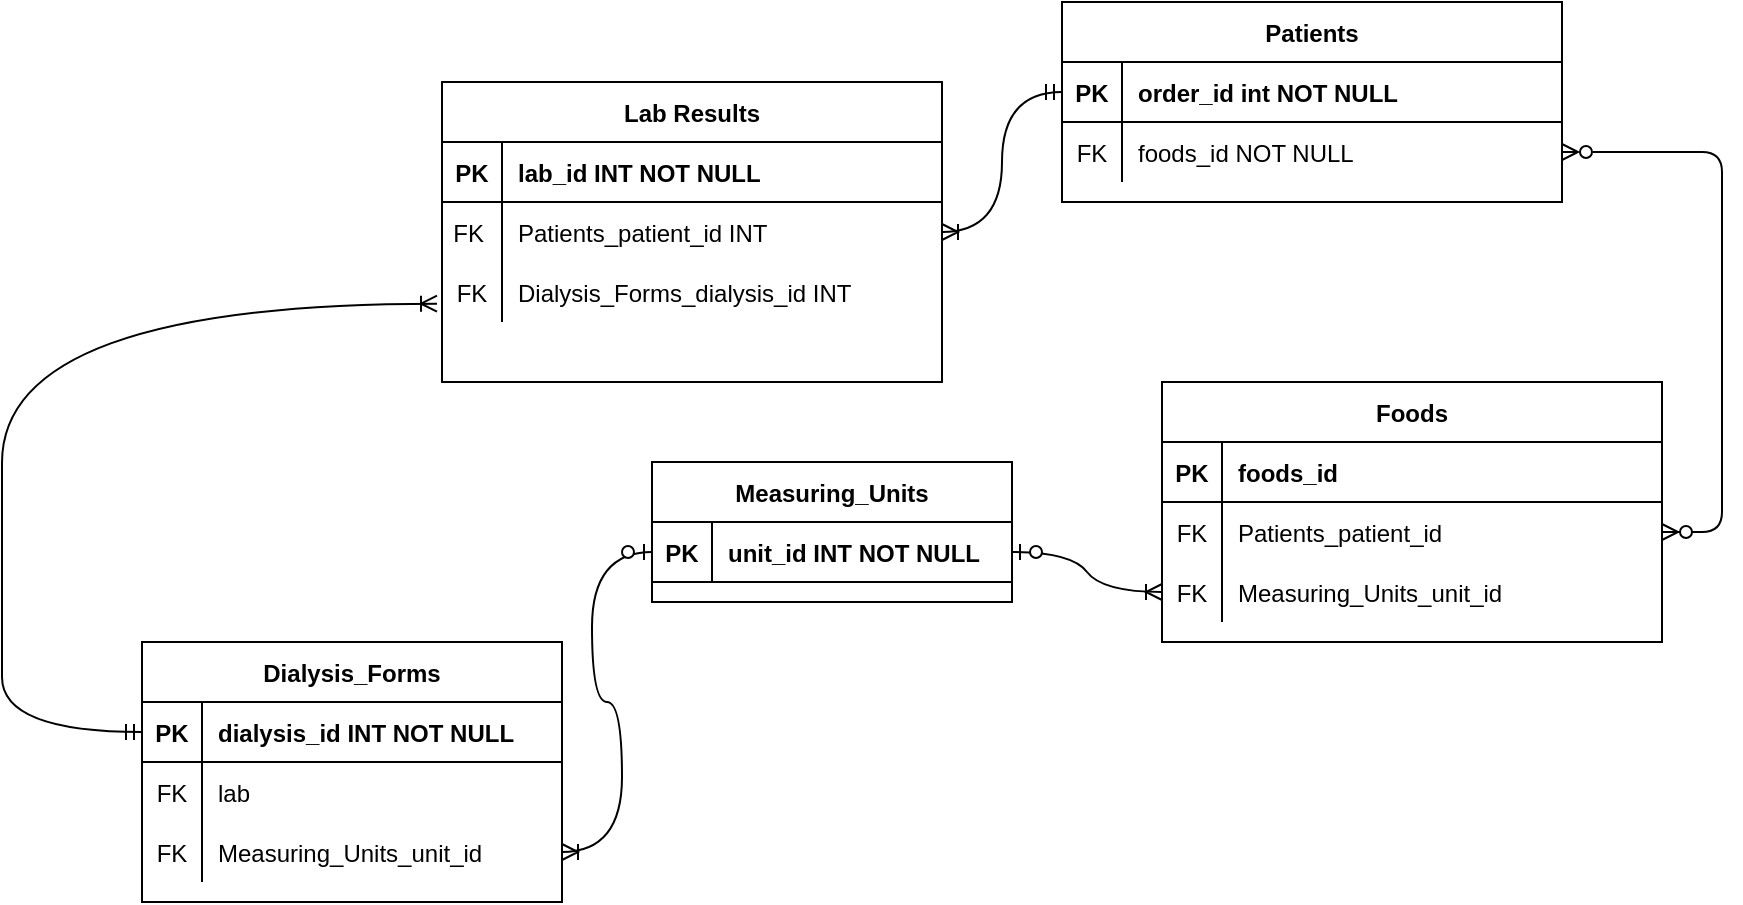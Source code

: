 <mxfile version="17.4.6" type="device"><diagram id="R2lEEEUBdFMjLlhIrx00" name="Page-1"><mxGraphModel dx="2192" dy="582" grid="1" gridSize="10" guides="1" tooltips="1" connect="1" arrows="1" fold="1" page="1" pageScale="1" pageWidth="850" pageHeight="1100" math="0" shadow="0" extFonts="Permanent Marker^https://fonts.googleapis.com/css?family=Permanent+Marker"><root><mxCell id="0"/><mxCell id="1" parent="0"/><mxCell id="Av7wNNmfinrTqVrN7h57-48" value="" style="edgeStyle=entityRelationEdgeStyle;endArrow=ERzeroToMany;startArrow=ERzeroToMany;endFill=1;startFill=0;exitX=1;exitY=0.5;exitDx=0;exitDy=0;" edge="1" parent="1" source="Av7wNNmfinrTqVrN7h57-53" target="Av7wNNmfinrTqVrN7h57-60"><mxGeometry width="100" height="100" relative="1" as="geometry"><mxPoint x="730" y="170" as="sourcePoint"/><mxPoint x="460" y="205" as="targetPoint"/></mxGeometry></mxCell><mxCell id="Av7wNNmfinrTqVrN7h57-49" value="Patients" style="shape=table;startSize=30;container=1;collapsible=1;childLayout=tableLayout;fixedRows=1;rowLines=0;fontStyle=1;align=center;resizeLast=1;" vertex="1" parent="1"><mxGeometry x="450" y="120" width="250" height="100" as="geometry"/></mxCell><mxCell id="Av7wNNmfinrTqVrN7h57-50" value="" style="shape=partialRectangle;collapsible=0;dropTarget=0;pointerEvents=0;fillColor=none;points=[[0,0.5],[1,0.5]];portConstraint=eastwest;top=0;left=0;right=0;bottom=1;" vertex="1" parent="Av7wNNmfinrTqVrN7h57-49"><mxGeometry y="30" width="250" height="30" as="geometry"/></mxCell><mxCell id="Av7wNNmfinrTqVrN7h57-51" value="PK" style="shape=partialRectangle;overflow=hidden;connectable=0;fillColor=none;top=0;left=0;bottom=0;right=0;fontStyle=1;" vertex="1" parent="Av7wNNmfinrTqVrN7h57-50"><mxGeometry width="30" height="30" as="geometry"><mxRectangle width="30" height="30" as="alternateBounds"/></mxGeometry></mxCell><mxCell id="Av7wNNmfinrTqVrN7h57-52" value="order_id int NOT NULL " style="shape=partialRectangle;overflow=hidden;connectable=0;fillColor=none;top=0;left=0;bottom=0;right=0;align=left;spacingLeft=6;fontStyle=1;" vertex="1" parent="Av7wNNmfinrTqVrN7h57-50"><mxGeometry x="30" width="220" height="30" as="geometry"><mxRectangle width="220" height="30" as="alternateBounds"/></mxGeometry></mxCell><mxCell id="Av7wNNmfinrTqVrN7h57-53" value="" style="shape=partialRectangle;collapsible=0;dropTarget=0;pointerEvents=0;fillColor=none;points=[[0,0.5],[1,0.5]];portConstraint=eastwest;top=0;left=0;right=0;bottom=0;" vertex="1" parent="Av7wNNmfinrTqVrN7h57-49"><mxGeometry y="60" width="250" height="30" as="geometry"/></mxCell><mxCell id="Av7wNNmfinrTqVrN7h57-54" value="FK" style="shape=partialRectangle;overflow=hidden;connectable=0;fillColor=none;top=0;left=0;bottom=0;right=0;" vertex="1" parent="Av7wNNmfinrTqVrN7h57-53"><mxGeometry width="30" height="30" as="geometry"><mxRectangle width="30" height="30" as="alternateBounds"/></mxGeometry></mxCell><mxCell id="Av7wNNmfinrTqVrN7h57-55" value="foods_id NOT NULL" style="shape=partialRectangle;overflow=hidden;connectable=0;fillColor=none;top=0;left=0;bottom=0;right=0;align=left;spacingLeft=6;" vertex="1" parent="Av7wNNmfinrTqVrN7h57-53"><mxGeometry x="30" width="220" height="30" as="geometry"><mxRectangle width="220" height="30" as="alternateBounds"/></mxGeometry></mxCell><mxCell id="Av7wNNmfinrTqVrN7h57-56" value="Foods" style="shape=table;startSize=30;container=1;collapsible=1;childLayout=tableLayout;fixedRows=1;rowLines=0;fontStyle=1;align=center;resizeLast=1;" vertex="1" parent="1"><mxGeometry x="500" y="310" width="250" height="130" as="geometry"/></mxCell><mxCell id="Av7wNNmfinrTqVrN7h57-57" value="" style="shape=partialRectangle;collapsible=0;dropTarget=0;pointerEvents=0;fillColor=none;points=[[0,0.5],[1,0.5]];portConstraint=eastwest;top=0;left=0;right=0;bottom=1;" vertex="1" parent="Av7wNNmfinrTqVrN7h57-56"><mxGeometry y="30" width="250" height="30" as="geometry"/></mxCell><mxCell id="Av7wNNmfinrTqVrN7h57-58" value="PK" style="shape=partialRectangle;overflow=hidden;connectable=0;fillColor=none;top=0;left=0;bottom=0;right=0;fontStyle=1;" vertex="1" parent="Av7wNNmfinrTqVrN7h57-57"><mxGeometry width="30" height="30" as="geometry"><mxRectangle width="30" height="30" as="alternateBounds"/></mxGeometry></mxCell><mxCell id="Av7wNNmfinrTqVrN7h57-59" value="foods_id" style="shape=partialRectangle;overflow=hidden;connectable=0;fillColor=none;top=0;left=0;bottom=0;right=0;align=left;spacingLeft=6;fontStyle=1;" vertex="1" parent="Av7wNNmfinrTqVrN7h57-57"><mxGeometry x="30" width="220" height="30" as="geometry"><mxRectangle width="220" height="30" as="alternateBounds"/></mxGeometry></mxCell><mxCell id="Av7wNNmfinrTqVrN7h57-60" value="" style="shape=partialRectangle;collapsible=0;dropTarget=0;pointerEvents=0;fillColor=none;points=[[0,0.5],[1,0.5]];portConstraint=eastwest;top=0;left=0;right=0;bottom=0;" vertex="1" parent="Av7wNNmfinrTqVrN7h57-56"><mxGeometry y="60" width="250" height="30" as="geometry"/></mxCell><mxCell id="Av7wNNmfinrTqVrN7h57-61" value="FK" style="shape=partialRectangle;overflow=hidden;connectable=0;fillColor=none;top=0;left=0;bottom=0;right=0;" vertex="1" parent="Av7wNNmfinrTqVrN7h57-60"><mxGeometry width="30" height="30" as="geometry"><mxRectangle width="30" height="30" as="alternateBounds"/></mxGeometry></mxCell><mxCell id="Av7wNNmfinrTqVrN7h57-62" value="Patients_patient_id" style="shape=partialRectangle;overflow=hidden;connectable=0;fillColor=none;top=0;left=0;bottom=0;right=0;align=left;spacingLeft=6;" vertex="1" parent="Av7wNNmfinrTqVrN7h57-60"><mxGeometry x="30" width="220" height="30" as="geometry"><mxRectangle width="220" height="30" as="alternateBounds"/></mxGeometry></mxCell><mxCell id="Av7wNNmfinrTqVrN7h57-63" style="shape=partialRectangle;collapsible=0;dropTarget=0;pointerEvents=0;fillColor=none;points=[[0,0.5],[1,0.5]];portConstraint=eastwest;top=0;left=0;right=0;bottom=0;" vertex="1" parent="Av7wNNmfinrTqVrN7h57-56"><mxGeometry y="90" width="250" height="30" as="geometry"/></mxCell><mxCell id="Av7wNNmfinrTqVrN7h57-64" value="FK" style="shape=partialRectangle;overflow=hidden;connectable=0;fillColor=none;top=0;left=0;bottom=0;right=0;" vertex="1" parent="Av7wNNmfinrTqVrN7h57-63"><mxGeometry width="30" height="30" as="geometry"><mxRectangle width="30" height="30" as="alternateBounds"/></mxGeometry></mxCell><mxCell id="Av7wNNmfinrTqVrN7h57-65" value="Measuring_Units_unit_id" style="shape=partialRectangle;overflow=hidden;connectable=0;fillColor=none;top=0;left=0;bottom=0;right=0;align=left;spacingLeft=6;" vertex="1" parent="Av7wNNmfinrTqVrN7h57-63"><mxGeometry x="30" width="220" height="30" as="geometry"><mxRectangle width="220" height="30" as="alternateBounds"/></mxGeometry></mxCell><mxCell id="Av7wNNmfinrTqVrN7h57-66" value="Lab Results" style="shape=table;startSize=30;container=1;collapsible=1;childLayout=tableLayout;fixedRows=1;rowLines=0;fontStyle=1;align=center;resizeLast=1;" vertex="1" parent="1"><mxGeometry x="140" y="160" width="250" height="150" as="geometry"/></mxCell><mxCell id="Av7wNNmfinrTqVrN7h57-67" value="" style="shape=partialRectangle;collapsible=0;dropTarget=0;pointerEvents=0;fillColor=none;points=[[0,0.5],[1,0.5]];portConstraint=eastwest;top=0;left=0;right=0;bottom=1;" vertex="1" parent="Av7wNNmfinrTqVrN7h57-66"><mxGeometry y="30" width="250" height="30" as="geometry"/></mxCell><mxCell id="Av7wNNmfinrTqVrN7h57-68" value="PK" style="shape=partialRectangle;overflow=hidden;connectable=0;fillColor=none;top=0;left=0;bottom=0;right=0;fontStyle=1;" vertex="1" parent="Av7wNNmfinrTqVrN7h57-67"><mxGeometry width="30" height="30" as="geometry"><mxRectangle width="30" height="30" as="alternateBounds"/></mxGeometry></mxCell><mxCell id="Av7wNNmfinrTqVrN7h57-69" value="lab_id INT NOT NULL" style="shape=partialRectangle;overflow=hidden;connectable=0;fillColor=none;top=0;left=0;bottom=0;right=0;align=left;spacingLeft=6;fontStyle=1;" vertex="1" parent="Av7wNNmfinrTqVrN7h57-67"><mxGeometry x="30" width="220" height="30" as="geometry"><mxRectangle width="220" height="30" as="alternateBounds"/></mxGeometry></mxCell><mxCell id="Av7wNNmfinrTqVrN7h57-70" value="" style="shape=partialRectangle;collapsible=0;dropTarget=0;pointerEvents=0;fillColor=none;points=[[0,0.5],[1,0.5]];portConstraint=eastwest;top=0;left=0;right=0;bottom=0;" vertex="1" parent="Av7wNNmfinrTqVrN7h57-66"><mxGeometry y="60" width="250" height="30" as="geometry"/></mxCell><mxCell id="Av7wNNmfinrTqVrN7h57-71" value="FK " style="shape=partialRectangle;overflow=hidden;connectable=0;fillColor=none;top=0;left=0;bottom=0;right=0;" vertex="1" parent="Av7wNNmfinrTqVrN7h57-70"><mxGeometry width="30" height="30" as="geometry"><mxRectangle width="30" height="30" as="alternateBounds"/></mxGeometry></mxCell><mxCell id="Av7wNNmfinrTqVrN7h57-72" value="Patients_patient_id INT" style="shape=partialRectangle;overflow=hidden;connectable=0;fillColor=none;top=0;left=0;bottom=0;right=0;align=left;spacingLeft=6;" vertex="1" parent="Av7wNNmfinrTqVrN7h57-70"><mxGeometry x="30" width="220" height="30" as="geometry"><mxRectangle width="220" height="30" as="alternateBounds"/></mxGeometry></mxCell><mxCell id="Av7wNNmfinrTqVrN7h57-73" style="shape=partialRectangle;collapsible=0;dropTarget=0;pointerEvents=0;fillColor=none;points=[[0,0.5],[1,0.5]];portConstraint=eastwest;top=0;left=0;right=0;bottom=0;" vertex="1" parent="Av7wNNmfinrTqVrN7h57-66"><mxGeometry y="90" width="250" height="30" as="geometry"/></mxCell><mxCell id="Av7wNNmfinrTqVrN7h57-74" value="FK" style="shape=partialRectangle;overflow=hidden;connectable=0;fillColor=none;top=0;left=0;bottom=0;right=0;" vertex="1" parent="Av7wNNmfinrTqVrN7h57-73"><mxGeometry width="30" height="30" as="geometry"><mxRectangle width="30" height="30" as="alternateBounds"/></mxGeometry></mxCell><mxCell id="Av7wNNmfinrTqVrN7h57-75" value="Dialysis_Forms_dialysis_id INT" style="shape=partialRectangle;overflow=hidden;connectable=0;fillColor=none;top=0;left=0;bottom=0;right=0;align=left;spacingLeft=6;" vertex="1" parent="Av7wNNmfinrTqVrN7h57-73"><mxGeometry x="30" width="220" height="30" as="geometry"><mxRectangle width="220" height="30" as="alternateBounds"/></mxGeometry></mxCell><mxCell id="Av7wNNmfinrTqVrN7h57-76" value="Dialysis_Forms" style="shape=table;startSize=30;container=1;collapsible=1;childLayout=tableLayout;fixedRows=1;rowLines=0;fontStyle=1;align=center;resizeLast=1;" vertex="1" parent="1"><mxGeometry x="-10" y="440" width="210" height="130" as="geometry"/></mxCell><mxCell id="Av7wNNmfinrTqVrN7h57-77" value="" style="shape=tableRow;horizontal=0;startSize=0;swimlaneHead=0;swimlaneBody=0;fillColor=none;collapsible=0;dropTarget=0;points=[[0,0.5],[1,0.5]];portConstraint=eastwest;top=0;left=0;right=0;bottom=1;" vertex="1" parent="Av7wNNmfinrTqVrN7h57-76"><mxGeometry y="30" width="210" height="30" as="geometry"/></mxCell><mxCell id="Av7wNNmfinrTqVrN7h57-78" value="PK" style="shape=partialRectangle;connectable=0;fillColor=none;top=0;left=0;bottom=0;right=0;fontStyle=1;overflow=hidden;" vertex="1" parent="Av7wNNmfinrTqVrN7h57-77"><mxGeometry width="30" height="30" as="geometry"><mxRectangle width="30" height="30" as="alternateBounds"/></mxGeometry></mxCell><mxCell id="Av7wNNmfinrTqVrN7h57-79" value="dialysis_id INT NOT NULL" style="shape=partialRectangle;connectable=0;fillColor=none;top=0;left=0;bottom=0;right=0;align=left;spacingLeft=6;fontStyle=1;overflow=hidden;" vertex="1" parent="Av7wNNmfinrTqVrN7h57-77"><mxGeometry x="30" width="180" height="30" as="geometry"><mxRectangle width="180" height="30" as="alternateBounds"/></mxGeometry></mxCell><mxCell id="Av7wNNmfinrTqVrN7h57-80" value="" style="shape=tableRow;horizontal=0;startSize=0;swimlaneHead=0;swimlaneBody=0;fillColor=none;collapsible=0;dropTarget=0;points=[[0,0.5],[1,0.5]];portConstraint=eastwest;top=0;left=0;right=0;bottom=0;" vertex="1" parent="Av7wNNmfinrTqVrN7h57-76"><mxGeometry y="60" width="210" height="30" as="geometry"/></mxCell><mxCell id="Av7wNNmfinrTqVrN7h57-81" value="FK" style="shape=partialRectangle;connectable=0;fillColor=none;top=0;left=0;bottom=0;right=0;editable=1;overflow=hidden;" vertex="1" parent="Av7wNNmfinrTqVrN7h57-80"><mxGeometry width="30" height="30" as="geometry"><mxRectangle width="30" height="30" as="alternateBounds"/></mxGeometry></mxCell><mxCell id="Av7wNNmfinrTqVrN7h57-82" value="lab" style="shape=partialRectangle;connectable=0;fillColor=none;top=0;left=0;bottom=0;right=0;align=left;spacingLeft=6;overflow=hidden;" vertex="1" parent="Av7wNNmfinrTqVrN7h57-80"><mxGeometry x="30" width="180" height="30" as="geometry"><mxRectangle width="180" height="30" as="alternateBounds"/></mxGeometry></mxCell><mxCell id="Av7wNNmfinrTqVrN7h57-83" style="shape=tableRow;horizontal=0;startSize=0;swimlaneHead=0;swimlaneBody=0;fillColor=none;collapsible=0;dropTarget=0;points=[[0,0.5],[1,0.5]];portConstraint=eastwest;top=0;left=0;right=0;bottom=0;" vertex="1" parent="Av7wNNmfinrTqVrN7h57-76"><mxGeometry y="90" width="210" height="30" as="geometry"/></mxCell><mxCell id="Av7wNNmfinrTqVrN7h57-84" value="FK" style="shape=partialRectangle;connectable=0;fillColor=none;top=0;left=0;bottom=0;right=0;editable=1;overflow=hidden;" vertex="1" parent="Av7wNNmfinrTqVrN7h57-83"><mxGeometry width="30" height="30" as="geometry"><mxRectangle width="30" height="30" as="alternateBounds"/></mxGeometry></mxCell><mxCell id="Av7wNNmfinrTqVrN7h57-85" value="Measuring_Units_unit_id" style="shape=partialRectangle;connectable=0;fillColor=none;top=0;left=0;bottom=0;right=0;align=left;spacingLeft=6;overflow=hidden;" vertex="1" parent="Av7wNNmfinrTqVrN7h57-83"><mxGeometry x="30" width="180" height="30" as="geometry"><mxRectangle width="180" height="30" as="alternateBounds"/></mxGeometry></mxCell><mxCell id="Av7wNNmfinrTqVrN7h57-86" value="" style="edgeStyle=orthogonalEdgeStyle;endArrow=ERoneToMany;startArrow=ERmandOne;endFill=0;startFill=0;exitX=0;exitY=0.5;exitDx=0;exitDy=0;curved=1;entryX=-0.01;entryY=0.694;entryDx=0;entryDy=0;entryPerimeter=0;" edge="1" parent="1" source="Av7wNNmfinrTqVrN7h57-77" target="Av7wNNmfinrTqVrN7h57-73"><mxGeometry width="100" height="100" relative="1" as="geometry"><mxPoint x="-63.333" y="500" as="sourcePoint"/><mxPoint x="30" y="270" as="targetPoint"/><Array as="points"><mxPoint x="-80" y="485"/><mxPoint x="-80" y="430"/><mxPoint x="-80" y="430"/><mxPoint x="-80" y="271"/></Array></mxGeometry></mxCell><mxCell id="Av7wNNmfinrTqVrN7h57-87" value="" style="edgeStyle=orthogonalEdgeStyle;curved=1;rounded=0;orthogonalLoop=1;jettySize=auto;html=1;startArrow=ERmandOne;startFill=0;endArrow=ERoneToMany;endFill=0;exitX=0;exitY=0.5;exitDx=0;exitDy=0;" edge="1" parent="1" source="Av7wNNmfinrTqVrN7h57-50" target="Av7wNNmfinrTqVrN7h57-70"><mxGeometry relative="1" as="geometry"/></mxCell><mxCell id="Av7wNNmfinrTqVrN7h57-88" value="Measuring_Units" style="shape=table;startSize=30;container=1;collapsible=1;childLayout=tableLayout;fixedRows=1;rowLines=0;fontStyle=1;align=center;resizeLast=1;" vertex="1" parent="1"><mxGeometry x="245" y="350" width="180" height="70" as="geometry"/></mxCell><mxCell id="Av7wNNmfinrTqVrN7h57-89" value="" style="shape=tableRow;horizontal=0;startSize=0;swimlaneHead=0;swimlaneBody=0;fillColor=none;collapsible=0;dropTarget=0;points=[[0,0.5],[1,0.5]];portConstraint=eastwest;top=0;left=0;right=0;bottom=1;" vertex="1" parent="Av7wNNmfinrTqVrN7h57-88"><mxGeometry y="30" width="180" height="30" as="geometry"/></mxCell><mxCell id="Av7wNNmfinrTqVrN7h57-90" value="PK" style="shape=partialRectangle;connectable=0;fillColor=none;top=0;left=0;bottom=0;right=0;fontStyle=1;overflow=hidden;" vertex="1" parent="Av7wNNmfinrTqVrN7h57-89"><mxGeometry width="30" height="30" as="geometry"><mxRectangle width="30" height="30" as="alternateBounds"/></mxGeometry></mxCell><mxCell id="Av7wNNmfinrTqVrN7h57-91" value="unit_id INT NOT NULL" style="shape=partialRectangle;connectable=0;fillColor=none;top=0;left=0;bottom=0;right=0;align=left;spacingLeft=6;fontStyle=1;overflow=hidden;" vertex="1" parent="Av7wNNmfinrTqVrN7h57-89"><mxGeometry x="30" width="150" height="30" as="geometry"><mxRectangle width="150" height="30" as="alternateBounds"/></mxGeometry></mxCell><mxCell id="Av7wNNmfinrTqVrN7h57-92" value="" style="edgeStyle=entityRelationEdgeStyle;fontSize=12;html=1;endArrow=ERoneToMany;startArrow=ERzeroToOne;rounded=0;curved=1;entryX=1;entryY=0.5;entryDx=0;entryDy=0;exitX=0;exitY=0.5;exitDx=0;exitDy=0;" edge="1" parent="1" source="Av7wNNmfinrTqVrN7h57-89" target="Av7wNNmfinrTqVrN7h57-83"><mxGeometry width="100" height="100" relative="1" as="geometry"><mxPoint x="310" y="545" as="sourcePoint"/><mxPoint x="300" y="300" as="targetPoint"/></mxGeometry></mxCell><mxCell id="Av7wNNmfinrTqVrN7h57-93" value="" style="edgeStyle=entityRelationEdgeStyle;fontSize=12;html=1;endArrow=ERoneToMany;startArrow=ERzeroToOne;rounded=0;curved=1;exitX=1;exitY=0.5;exitDx=0;exitDy=0;entryX=0;entryY=0.5;entryDx=0;entryDy=0;" edge="1" parent="1" source="Av7wNNmfinrTqVrN7h57-89" target="Av7wNNmfinrTqVrN7h57-63"><mxGeometry width="100" height="100" relative="1" as="geometry"><mxPoint x="325" y="600" as="sourcePoint"/><mxPoint x="440" y="500" as="targetPoint"/></mxGeometry></mxCell></root></mxGraphModel></diagram></mxfile>